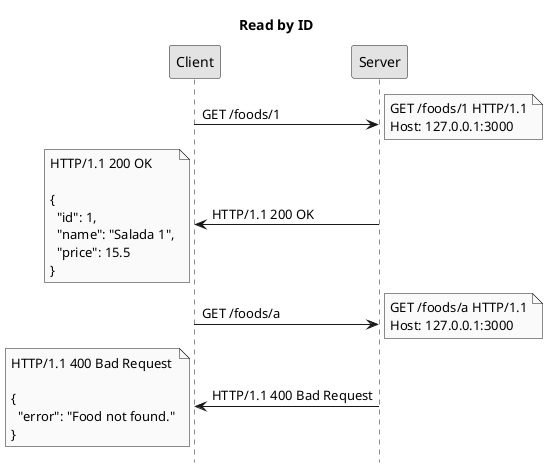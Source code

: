 @startuml
title Read by ID
hide footbox
skinparam monochrome true

Client -> Server: GET /foods/1
note right: GET /foods/1 HTTP/1.1\nHost: 127.0.0.1:3000
Server -> Client: HTTP/1.1 200 OK
note left: HTTP/1.1 200 OK\n\n{\n  "id": 1,\n  "name": "Salada 1",\n  "price": 15.5\n}
Client -> Server: GET /foods/a
note right: GET /foods/a HTTP/1.1\nHost: 127.0.0.1:3000
Server -> Client: HTTP/1.1 400 Bad Request
note left: HTTP/1.1 400 Bad Request\n\n{\n  "error": "Food not found."\n}
@enduml
